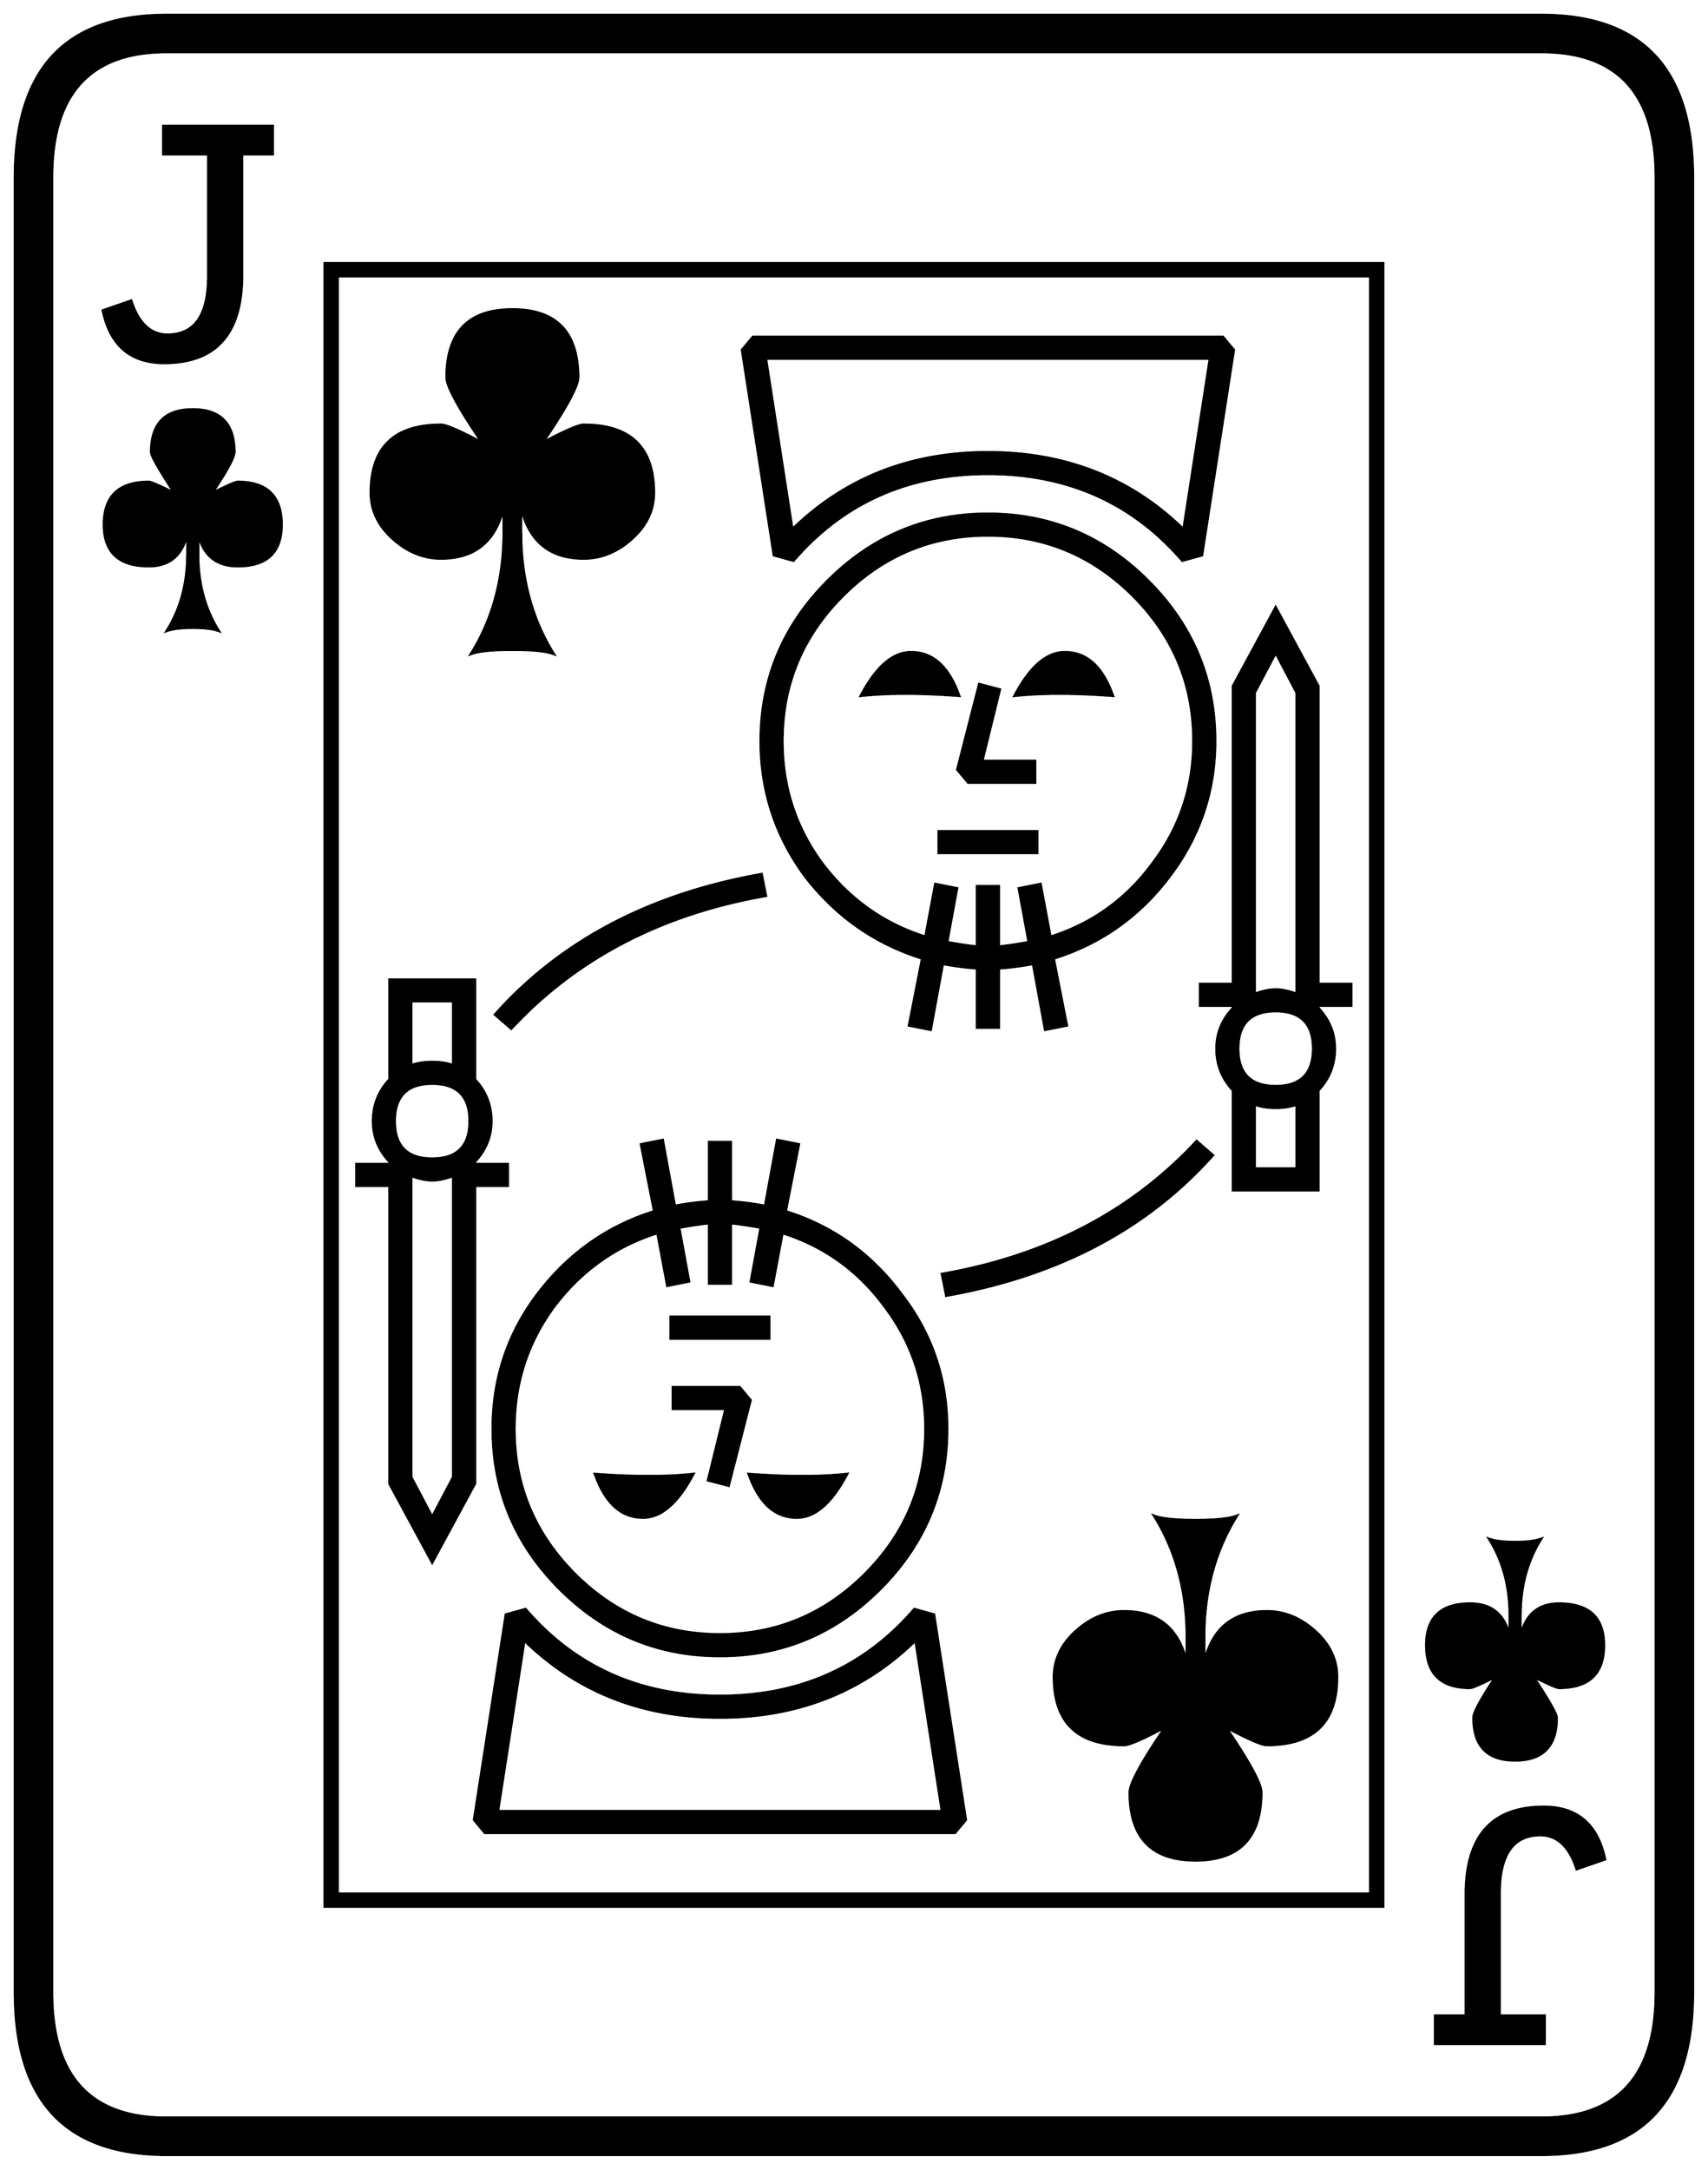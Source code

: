 


\begin{tikzpicture}[y=0.80pt, x=0.80pt, yscale=-1.0, xscale=1.0, inner sep=0pt, outer sep=0pt]
\begin{scope}[shift={(100.0,1706.0)},nonzero rule]
  \path[draw=.,fill=.,line width=1.600pt] (1578.0,244.0) .. controls
    (1578.0,342.667) and (1532.0,392.0) .. (1440.0,392.0) --
    (188.0,392.0) .. controls (96.0,392.0) and (50.0,342.667) ..
    (50.0,244.0) -- (50.0,-1408.0) .. controls (50.0,-1506.667)
    and (96.0,-1556.0) .. (188.0,-1556.0) -- (1440.0,-1556.0) ..
    controls (1532.0,-1556.0) and (1578.0,-1506.667) ..
    (1578.0,-1408.0) -- (1578.0,244.0) -- cycle(1544.0,244.0) --
    (1544.0,-1408.0) .. controls (1544.0,-1484.0) and
    (1509.333,-1522.0) .. (1440.0,-1522.0) -- (188.0,-1522.0) ..
    controls (118.667,-1522.0) and (84.0,-1484.0) ..
    (84.0,-1408.0) -- (84.0,244.0) .. controls (84.0,320.0) and
    (118.667,358.0) .. (188.0,358.0) -- (1440.0,358.0) .. controls
    (1509.333,358.0) and (1544.0,320.0) .. (1544.0,244.0) --
    cycle(285.0,-1429.0) -- (257.0,-1429.0) -- (257.0,-1319.0)
    .. controls (257.0,-1265.667) and (233.333,-1239.0) ..
    (186.0,-1239.0) .. controls (155.333,-1239.0) and
    (136.667,-1255.0) .. (130.0,-1287.0) -- (156.0,-1296.0) ..
    controls (162.667,-1275.333) and (173.667,-1265.0) ..
    (189.0,-1265.0) .. controls (213.667,-1265.0) and
    (226.0,-1282.667) .. (226.0,-1318.0) -- (226.0,-1429.0) --
    (185.0,-1429.0) -- (185.0,-1455.0) -- (285.0,-1455.0) --
    (285.0,-1429.0) -- cycle(1497.0,-72.0) .. controls
    (1497.0,-46.0) and (1483.333,-33.0) .. (1456.0,-33.0) ..
    controls (1454.0,-33.0) and (1446.333,-36.333) .. (1433.0,-43.0)
    .. controls (1447.0,-21.667) and (1454.0,-9.333) ..
    (1454.0,-6.0) .. controls (1454.0,20.0) and (1441.333,33.0) ..
    (1416.0,33.0) .. controls (1390.667,33.0) and (1378.0,20.0) ..
    (1378.0,-6.0) .. controls (1378.0,-10.667) and (1384.667,-23.0)
    .. (1398.0,-43.0) .. controls (1384.667,-36.333) and
    (1377.0,-33.0) .. (1375.0,-33.0) .. controls (1348.333,-33.0)
    and (1335.0,-46.0) .. (1335.0,-72.0) .. controls
    (1335.0,-97.333) and (1348.333,-110.0) .. (1375.0,-110.0) ..
    controls (1394.333,-110.0) and (1406.333,-100.333) ..
    (1411.0,-81.0) -- (1411.0,-99.0) .. controls (1411.0,-125.667)
    and (1404.667,-149.0) .. (1392.0,-169.0) .. controls
    (1397.333,-167.0) and (1405.333,-166.0) .. (1416.0,-166.0) ..
    controls (1426.667,-166.0) and (1434.667,-167.0) ..
    (1440.0,-169.0) .. controls (1427.333,-149.0) and
    (1421.0,-125.667) .. (1421.0,-99.0) -- (1421.0,-81.0) ..
    controls (1425.667,-100.333) and (1437.333,-110.0) ..
    (1456.0,-110.0) .. controls (1483.333,-110.0) and
    (1497.0,-97.333) .. (1497.0,-72.0) -- cycle(1296.0,166.0) --
    (332.0,166.0) -- (332.0,-1330.0) -- (1296.0,-1330.0) --
    (1296.0,166.0) -- cycle(293.0,-1092.0) .. controls
    (293.0,-1066.667) and (279.667,-1054.0) .. (253.0,-1054.0) ..
    controls (233.667,-1054.0) and (221.667,-1063.667) ..
    (217.0,-1083.0) -- (217.0,-1065.0) .. controls
    (217.0,-1038.333) and (223.333,-1015.0) .. (236.0,-995.0) ..
    controls (230.667,-997.0) and (222.667,-998.0) .. (212.0,-998.0)
    .. controls (201.333,-998.0) and (193.333,-997.0) ..
    (188.0,-995.0) .. controls (200.667,-1015.0) and
    (207.0,-1038.333) .. (207.0,-1065.0) -- (207.0,-1083.0) ..
    controls (202.333,-1063.667) and (190.667,-1054.0) ..
    (172.0,-1054.0) .. controls (144.667,-1054.0) and
    (131.0,-1066.667) .. (131.0,-1092.0) .. controls
    (131.0,-1118.0) and (144.667,-1131.0) .. (172.0,-1131.0) ..
    controls (174.0,-1131.0) and (181.667,-1127.667) ..
    (195.0,-1121.0) .. controls (181.0,-1142.333) and
    (174.0,-1154.667) .. (174.0,-1158.0) .. controls
    (174.0,-1184.0) and (186.667,-1197.0) .. (212.0,-1197.0) ..
    controls (237.333,-1197.0) and (250.0,-1184.0) ..
    (250.0,-1158.0) .. controls (250.0,-1153.333) and
    (243.333,-1141.0) .. (230.0,-1121.0) .. controls
    (243.333,-1127.667) and (251.0,-1131.0) .. (253.0,-1131.0) ..
    controls (279.667,-1131.0) and (293.0,-1118.0) ..
    (293.0,-1092.0) -- cycle(1498.0,123.0) -- (1472.0,132.0) ..
    controls (1465.333,111.333) and (1454.333,101.0) .. (1439.0,101.0)
    .. controls (1414.333,101.0) and (1402.0,118.667) ..
    (1402.0,154.0) -- (1402.0,265.0) -- (1443.0,265.0) --
    (1443.0,291.0) -- (1343.0,291.0) -- (1343.0,265.0) --
    (1371.0,265.0) -- (1371.0,155.0) .. controls (1371.0,101.667)
    and (1394.667,75.0) .. (1442.0,75.0) .. controls (1472.667,75.0)
    and (1491.333,91.0) .. (1498.0,123.0) -- cycle(1284.0,154.0)
    -- (1284.0,-1318.0) -- (344.0,-1318.0) -- (344.0,154.0) --
    (1284.0,154.0) -- cycle(1160.0,-1251.0) -- (1131.0,-1064.0)
    -- (1113.0,-1059.0) .. controls (1067.667,-1111.667) and
    (1008.667,-1138.0) .. (936.0,-1138.0) .. controls
    (863.333,-1138.0) and (804.333,-1111.667) .. (759.0,-1059.0) --
    (741.0,-1064.0) -- (712.0,-1251.0) -- (722.0,-1263.0) --
    (1150.0,-1263.0) -- (1160.0,-1251.0) -- cycle(1267.0,-654.0)
    -- (1237.0,-654.0) -- (1237.0,-652.0) .. controls
    (1247.0,-641.333) and (1252.0,-629.0) .. (1252.0,-615.0) ..
    controls (1252.0,-600.333) and (1247.0,-587.667) ..
    (1237.0,-577.0) -- (1237.0,-486.0) -- (1159.0,-486.0) --
    (1159.0,-577.0) .. controls (1149.0,-587.667) and
    (1144.0,-600.333) .. (1144.0,-615.0) .. controls
    (1144.0,-629.0) and (1149.0,-641.333) .. (1159.0,-652.0) --
    (1159.0,-654.0) -- (1129.0,-654.0) -- (1129.0,-674.0) --
    (1159.0,-674.0) -- (1159.0,-945.0) -- (1198.0,-1017.0) --
    (1237.0,-945.0) -- (1237.0,-674.0) -- (1267.0,-674.0) --
    (1267.0,-654.0) -- cycle(1143.0,-895.0) .. controls
    (1143.0,-849.0) and (1129.0,-807.667) .. (1101.0,-771.0) ..
    controls (1073.667,-735.0) and (1038.667,-710.333) ..
    (996.0,-697.0) -- (1008.0,-636.0) -- (988.0,-632.0) --
    (977.0,-692.0) .. controls (966.333,-690.0) and (956.0,-688.667)
    .. (946.0,-688.0) -- (946.0,-634.0) -- (926.0,-634.0) --
    (926.0,-688.0) .. controls (916.0,-688.667) and (905.667,-690.0)
    .. (895.0,-692.0) -- (884.0,-632.0) -- (864.0,-636.0) --
    (876.0,-697.0) .. controls (833.333,-710.333) and (798.0,-735.0)
    .. (770.0,-771.0) .. controls (742.667,-807.667) and
    (729.0,-849.0) .. (729.0,-895.0) .. controls (729.0,-951.667)
    and (749.333,-1000.333) .. (790.0,-1041.0) .. controls
    (830.667,-1081.667) and (879.333,-1102.0) .. (936.0,-1102.0) ..
    controls (992.667,-1102.0) and (1041.333,-1081.667) ..
    (1082.0,-1041.0) .. controls (1122.667,-1000.333) and
    (1143.0,-951.667) .. (1143.0,-895.0) -- cycle(632.0,-1121.0)
    .. controls (632.0,-1105.0) and (625.333,-1091.0) ..
    (612.0,-1079.0) .. controls (598.667,-1067.0) and
    (584.0,-1061.0) .. (568.0,-1061.0) .. controls
    (537.333,-1061.0) and (518.333,-1076.333) .. (511.0,-1107.0) --
    (511.0,-1085.0) .. controls (511.0,-1043.0) and
    (521.0,-1006.0) .. (541.0,-974.0) .. controls (534.333,-976.667)
    and (521.667,-978.0) .. (503.0,-978.0) .. controls
    (484.333,-978.0) and (471.667,-976.667) .. (465.0,-974.0) ..
    controls (485.0,-1006.0) and (495.0,-1043.0) ..
    (495.0,-1085.0) -- (495.0,-1107.0) .. controls
    (487.667,-1076.333) and (468.667,-1061.0) .. (438.0,-1061.0) ..
    controls (422.0,-1061.0) and (407.333,-1067.0) ..
    (394.0,-1079.0) .. controls (380.667,-1091.0) and
    (374.0,-1105.0) .. (374.0,-1121.0) .. controls
    (374.0,-1162.333) and (395.333,-1183.0) .. (438.0,-1183.0) ..
    controls (442.667,-1183.0) and (455.0,-1177.667) ..
    (475.0,-1167.0) .. controls (453.667,-1198.333) and
    (443.0,-1218.0) .. (443.0,-1226.0) .. controls
    (443.0,-1267.333) and (463.0,-1288.0) .. (503.0,-1288.0) ..
    controls (543.0,-1288.0) and (563.0,-1267.333) ..
    (563.0,-1226.0) .. controls (563.0,-1218.0) and
    (552.333,-1198.333) .. (531.0,-1167.0) .. controls
    (551.0,-1177.667) and (563.333,-1183.0) .. (568.0,-1183.0) ..
    controls (610.667,-1183.0) and (632.0,-1162.333) ..
    (632.0,-1121.0) -- cycle(1141.0,-518.0) .. controls
    (1081.0,-450.667) and (1000.0,-408.0) .. (898.0,-390.0) --
    (894.0,-410.0) .. controls (989.333,-426.667) and
    (1066.667,-467.0) .. (1126.0,-531.0) -- (1141.0,-518.0) --
    cycle(734.0,-754.0) .. controls (638.667,-737.333) and
    (561.333,-697.0) .. (502.0,-633.0) -- (487.0,-646.0) ..
    controls (547.0,-713.333) and (628.0,-756.0) .. (730.0,-774.0)
    -- (734.0,-754.0) -- cycle(1254.0,-43.0) .. controls
    (1254.0,-1.667) and (1232.667,19.0) .. (1190.0,19.0) .. controls
    (1185.333,19.0) and (1173.0,13.667) .. (1153.0,3.0) .. controls
    (1174.333,34.333) and (1185.0,54.0) .. (1185.0,62.0) .. controls
    (1185.0,103.333) and (1165.0,124.0) .. (1125.0,124.0) ..
    controls (1085.0,124.0) and (1065.0,103.333) .. (1065.0,62.0)
    .. controls (1065.0,54.0) and (1075.667,34.333) .. (1097.0,3.0)
    .. controls (1077.0,13.667) and (1064.667,19.0) .. (1060.0,19.0)
    .. controls (1017.333,19.0) and (996.0,-1.667) .. (996.0,-43.0)
    .. controls (996.0,-59.0) and (1002.667,-73.0) ..
    (1016.0,-85.0) .. controls (1029.333,-97.0) and
    (1044.0,-103.0) .. (1060.0,-103.0) .. controls
    (1090.667,-103.0) and (1109.667,-87.667) .. (1117.0,-57.0) --
    (1117.0,-79.0) .. controls (1117.0,-121.0) and
    (1107.0,-158.0) .. (1087.0,-190.0) .. controls
    (1093.667,-187.333) and (1106.333,-186.0) .. (1125.0,-186.0) ..
    controls (1143.667,-186.0) and (1156.333,-187.333) ..
    (1163.0,-190.0) .. controls (1143.0,-158.0) and
    (1133.0,-121.0) .. (1133.0,-79.0) -- (1133.0,-57.0) ..
    controls (1140.333,-87.667) and (1159.333,-103.0) ..
    (1190.0,-103.0) .. controls (1206.0,-103.0) and
    (1220.667,-97.0) .. (1234.0,-85.0) .. controls (1247.333,-73.0)
    and (1254.0,-59.0) .. (1254.0,-43.0) -- cycle(899.0,-269.0)
    .. controls (899.0,-212.333) and (878.667,-163.667) ..
    (838.0,-123.0) .. controls (797.333,-82.333) and (748.667,-62.0)
    .. (692.0,-62.0) .. controls (635.333,-62.0) and (586.667,-82.333)
    .. (546.0,-123.0) .. controls (505.333,-163.667) and
    (485.0,-212.333) .. (485.0,-269.0) .. controls (485.0,-315.0)
    and (498.667,-356.0) .. (526.0,-392.0) .. controls
    (554.0,-428.667) and (589.333,-453.667) .. (632.0,-467.0) --
    (620.0,-528.0) -- (640.0,-532.0) -- (651.0,-472.0) ..
    controls (661.667,-474.0) and (672.0,-475.333) .. (682.0,-476.0)
    -- (682.0,-530.0) -- (702.0,-530.0) -- (702.0,-476.0) ..
    controls (712.0,-475.333) and (722.333,-474.0) .. (733.0,-472.0)
    -- (744.0,-532.0) -- (764.0,-528.0) -- (752.0,-467.0) ..
    controls (794.667,-453.667) and (829.667,-428.667) .. (857.0,-392.0)
    .. controls (885.0,-356.0) and (899.0,-315.0) ..
    (899.0,-269.0) -- cycle(499.0,-490.0) -- (469.0,-490.0) --
    (469.0,-219.0) -- (430.0,-147.0) -- (391.0,-219.0) --
    (391.0,-490.0) -- (361.0,-490.0) -- (361.0,-510.0) --
    (391.0,-510.0) -- (391.0,-512.0) .. controls (381.0,-522.667)
    and (376.0,-535.0) .. (376.0,-549.0) .. controls
    (376.0,-563.667) and (381.0,-576.333) .. (391.0,-587.0) --
    (391.0,-678.0) -- (469.0,-678.0) -- (469.0,-587.0) ..
    controls (479.0,-576.333) and (484.0,-563.667) .. (484.0,-549.0)
    .. controls (484.0,-535.0) and (479.0,-522.667) ..
    (469.0,-512.0) -- (469.0,-510.0) -- (499.0,-510.0) --
    (499.0,-490.0) -- cycle(916.0,87.0) -- (906.0,99.0) --
    (478.0,99.0) -- (468.0,87.0) -- (497.0,-100.0) --
    (515.0,-105.0) .. controls (560.333,-52.333) and (619.333,-26.0)
    .. (692.0,-26.0) .. controls (764.667,-26.0) and (823.667,-52.333)
    .. (869.0,-105.0) -- (887.0,-100.0) -- (916.0,87.0) --
    cycle(1138.0,-1243.0) -- (734.0,-1243.0) -- (758.0,-1088.0)
    .. controls (806.0,-1134.667) and (865.333,-1158.0) ..
    (936.0,-1158.0) .. controls (1006.667,-1158.0) and
    (1066.0,-1134.667) .. (1114.0,-1088.0) -- (1138.0,-1243.0) --
    cycle(1217.0,-665.0) -- (1217.0,-939.0) -- (1198.0,-975.0)
    -- (1179.0,-939.0) -- (1179.0,-665.0) .. controls
    (1186.333,-667.667) and (1192.667,-669.0) .. (1198.0,-669.0) ..
    controls (1203.333,-669.0) and (1209.667,-667.667) ..
    (1217.0,-665.0) -- cycle(1123.0,-895.0) .. controls
    (1123.0,-946.333) and (1104.667,-990.333) .. (1068.0,-1027.0) ..
    controls (1031.333,-1063.667) and (987.333,-1082.0) ..
    (936.0,-1082.0) .. controls (884.667,-1082.0) and
    (840.667,-1063.667) .. (804.0,-1027.0) .. controls
    (767.333,-990.333) and (749.0,-946.333) .. (749.0,-895.0) ..
    controls (749.0,-853.667) and (761.0,-816.667) .. (785.0,-784.0)
    .. controls (809.667,-751.333) and (841.0,-729.0) ..
    (879.0,-717.0) -- (888.0,-765.0) -- (908.0,-761.0) --
    (899.0,-712.0) .. controls (910.333,-710.0) and (919.333,-708.667)
    .. (926.0,-708.0) -- (926.0,-763.0) -- (946.0,-763.0) --
    (946.0,-708.0) .. controls (952.667,-708.667) and (961.667,-710.0)
    .. (973.0,-712.0) -- (964.0,-761.0) -- (984.0,-765.0) --
    (993.0,-717.0) .. controls (1031.0,-729.0) and
    (1062.0,-751.333) .. (1086.0,-784.0) .. controls
    (1110.667,-816.667) and (1123.0,-853.667) .. (1123.0,-895.0) --
    cycle(1232.0,-615.0) .. controls (1232.0,-637.667) and
    (1220.667,-649.0) .. (1198.0,-649.0) .. controls
    (1175.333,-649.0) and (1164.0,-637.667) .. (1164.0,-615.0) ..
    controls (1164.0,-592.333) and (1175.333,-581.0) ..
    (1198.0,-581.0) .. controls (1220.667,-581.0) and
    (1232.0,-592.333) .. (1232.0,-615.0) -- cycle(1217.0,-506.0)
    -- (1217.0,-564.0) .. controls (1211.667,-562.0) and
    (1205.333,-561.0) .. (1198.0,-561.0) .. controls
    (1190.667,-561.0) and (1184.333,-562.0) .. (1179.0,-564.0) --
    (1179.0,-506.0) -- (1217.0,-506.0) -- cycle(449.0,-600.0) --
    (449.0,-658.0) -- (411.0,-658.0) -- (411.0,-600.0) ..
    controls (416.333,-602.0) and (422.667,-603.0) .. (430.0,-603.0)
    .. controls (437.333,-603.0) and (443.667,-602.0) ..
    (449.0,-600.0) -- cycle(464.0,-549.0) .. controls
    (464.0,-571.667) and (452.667,-583.0) .. (430.0,-583.0) ..
    controls (407.333,-583.0) and (396.0,-571.667) .. (396.0,-549.0)
    .. controls (396.0,-526.333) and (407.333,-515.0) ..
    (430.0,-515.0) .. controls (452.667,-515.0) and (464.0,-526.333)
    .. (464.0,-549.0) -- cycle(879.0,-269.0) .. controls
    (879.0,-310.333) and (866.667,-347.333) .. (842.0,-380.0) ..
    controls (818.0,-412.667) and (787.0,-435.0) .. (749.0,-447.0)
    -- (740.0,-399.0) -- (720.0,-403.0) -- (729.0,-452.0) ..
    controls (717.667,-454.0) and (708.667,-455.333) .. (702.0,-456.0)
    -- (702.0,-401.0) -- (682.0,-401.0) -- (682.0,-456.0) ..
    controls (675.333,-455.333) and (666.333,-454.0) .. (655.0,-452.0)
    -- (664.0,-403.0) -- (644.0,-399.0) -- (635.0,-447.0) ..
    controls (597.0,-435.0) and (565.667,-412.667) .. (541.0,-380.0)
    .. controls (517.0,-347.333) and (505.0,-310.333) ..
    (505.0,-269.0) .. controls (505.0,-217.667) and (523.333,-173.667)
    .. (560.0,-137.0) .. controls (596.667,-100.333) and
    (640.667,-82.0) .. (692.0,-82.0) .. controls (743.333,-82.0) and
    (787.333,-100.333) .. (824.0,-137.0) .. controls (860.667,-173.667)
    and (879.0,-217.667) .. (879.0,-269.0) -- cycle(449.0,-225.0)
    -- (449.0,-499.0) .. controls (441.667,-496.333) and
    (435.333,-495.0) .. (430.0,-495.0) .. controls (424.667,-495.0)
    and (418.333,-496.333) .. (411.0,-499.0) -- (411.0,-225.0) --
    (430.0,-189.0) -- (449.0,-225.0) -- cycle(894.0,79.0) --
    (870.0,-76.0) .. controls (822.0,-29.333) and (762.667,-6.0) ..
    (692.0,-6.0) .. controls (621.333,-6.0) and (562.0,-29.333) ..
    (514.0,-76.0) -- (490.0,79.0) -- (894.0,79.0) --
    cycle(1050.0,-936.0) .. controls (1014.667,-938.667) and
    (984.667,-938.667) .. (960.0,-936.0) .. controls (974.0,-962.667)
    and (989.333,-976.0) .. (1006.0,-976.0) .. controls
    (1026.0,-976.0) and (1040.667,-962.667) .. (1050.0,-936.0) --
    cycle(979.0,-857.0) -- (918.0,-857.0) -- (908.0,-869.0) --
    (928.0,-947.0) -- (947.0,-942.0) -- (931.0,-877.0) --
    (979.0,-877.0) -- (979.0,-857.0) -- cycle(910.0,-936.0) ..
    controls (874.667,-938.667) and (844.667,-938.667) .. (820.0,-936.0)
    .. controls (834.0,-962.667) and (849.333,-976.0) ..
    (866.0,-976.0) .. controls (886.0,-976.0) and (900.667,-962.667)
    .. (910.0,-936.0) -- cycle(981.0,-793.0) -- (891.0,-793.0)
    -- (891.0,-813.0) -- (981.0,-813.0) -- (981.0,-793.0) --
    cycle(737.0,-351.0) -- (647.0,-351.0) -- (647.0,-371.0) --
    (737.0,-371.0) -- (737.0,-351.0) -- cycle(808.0,-228.0) ..
    controls (794.0,-201.333) and (778.667,-188.0) .. (762.0,-188.0)
    .. controls (742.0,-188.0) and (727.333,-201.333) ..
    (718.0,-228.0) .. controls (753.333,-225.333) and (783.333,-225.333)
    .. (808.0,-228.0) -- cycle(720.0,-295.0) -- (700.0,-217.0)
    -- (681.0,-222.0) -- (697.0,-287.0) -- (649.0,-287.0) --
    (649.0,-307.0) -- (710.0,-307.0) -- (720.0,-295.0) --
    cycle(668.0,-228.0) .. controls (654.0,-201.333) and
    (638.667,-188.0) .. (622.0,-188.0) .. controls (602.0,-188.0)
    and (587.333,-201.333) .. (578.0,-228.0) .. controls
    (613.333,-225.333) and (643.333,-225.333) .. (668.0,-228.0) --
    cycle;
\end{scope}

\end{tikzpicture}

